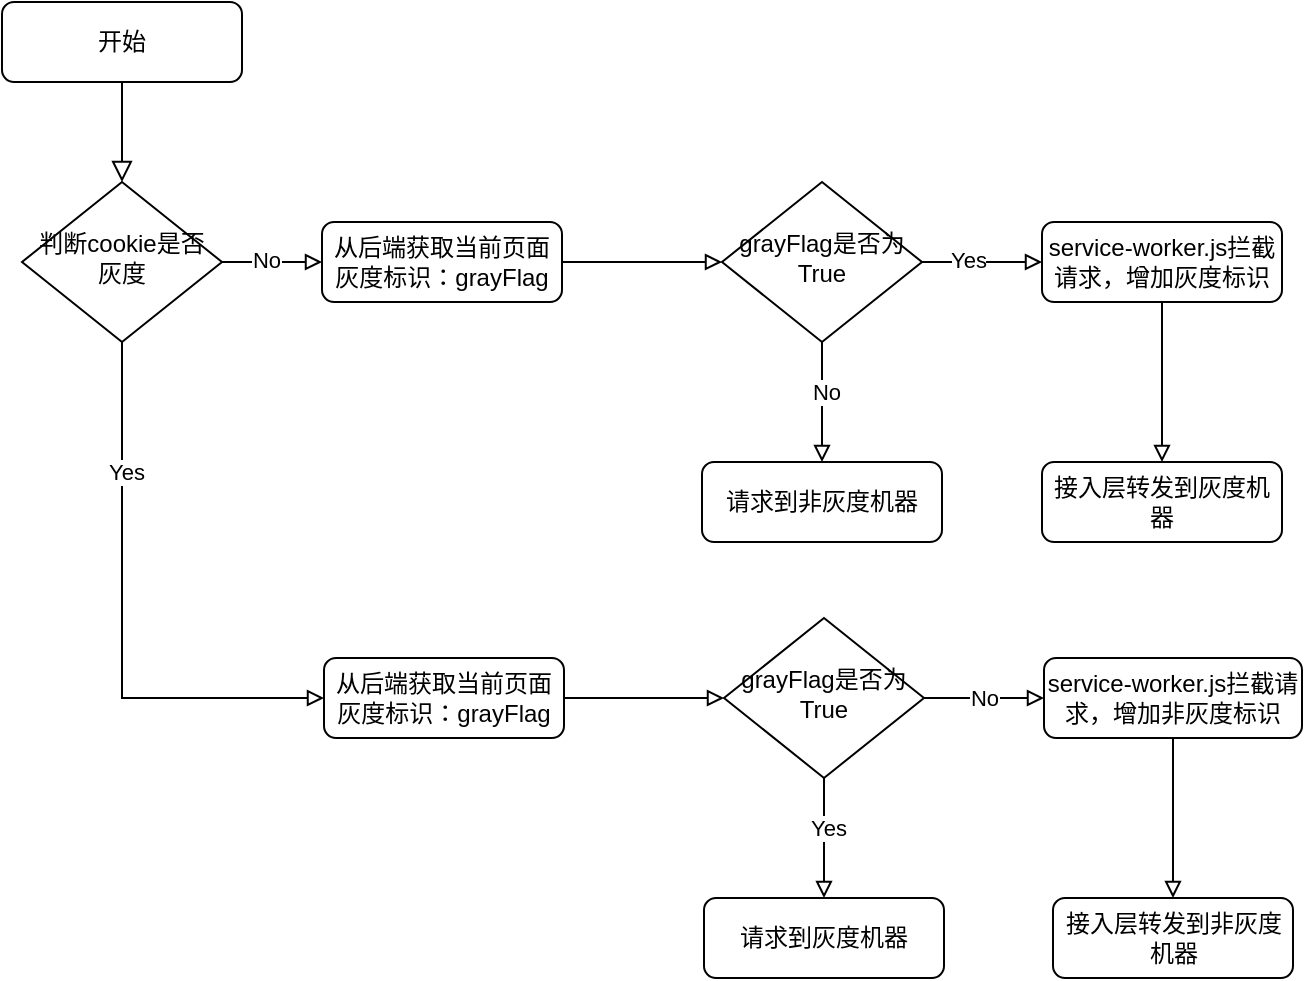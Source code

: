 <mxfile version="24.7.16">
  <diagram id="C5RBs43oDa-KdzZeNtuy" name="Page-1">
    <mxGraphModel dx="1420" dy="732" grid="1" gridSize="10" guides="1" tooltips="1" connect="1" arrows="1" fold="1" page="1" pageScale="1" pageWidth="827" pageHeight="1169" math="0" shadow="0">
      <root>
        <mxCell id="WIyWlLk6GJQsqaUBKTNV-0" />
        <mxCell id="WIyWlLk6GJQsqaUBKTNV-1" parent="WIyWlLk6GJQsqaUBKTNV-0" />
        <mxCell id="WIyWlLk6GJQsqaUBKTNV-2" value="" style="rounded=0;html=1;jettySize=auto;orthogonalLoop=1;fontSize=11;endArrow=block;endFill=0;endSize=8;strokeWidth=1;shadow=0;labelBackgroundColor=none;edgeStyle=orthogonalEdgeStyle;" parent="WIyWlLk6GJQsqaUBKTNV-1" source="WIyWlLk6GJQsqaUBKTNV-3" target="WIyWlLk6GJQsqaUBKTNV-6" edge="1">
          <mxGeometry relative="1" as="geometry" />
        </mxCell>
        <mxCell id="WIyWlLk6GJQsqaUBKTNV-3" value="开始" style="rounded=1;whiteSpace=wrap;html=1;fontSize=12;glass=0;strokeWidth=1;shadow=0;" parent="WIyWlLk6GJQsqaUBKTNV-1" vertex="1">
          <mxGeometry x="160" y="80" width="120" height="40" as="geometry" />
        </mxCell>
        <mxCell id="YTkZB2badwiFSA-khm-u-37" style="edgeStyle=orthogonalEdgeStyle;rounded=0;orthogonalLoop=1;jettySize=auto;html=1;exitX=0.5;exitY=1;exitDx=0;exitDy=0;entryX=0;entryY=0.5;entryDx=0;entryDy=0;endArrow=block;endFill=0;" edge="1" parent="WIyWlLk6GJQsqaUBKTNV-1" source="WIyWlLk6GJQsqaUBKTNV-6" target="YTkZB2badwiFSA-khm-u-27">
          <mxGeometry relative="1" as="geometry" />
        </mxCell>
        <mxCell id="YTkZB2badwiFSA-khm-u-38" value="Yes" style="edgeLabel;html=1;align=center;verticalAlign=middle;resizable=0;points=[];" vertex="1" connectable="0" parent="YTkZB2badwiFSA-khm-u-37">
          <mxGeometry x="-0.534" y="2" relative="1" as="geometry">
            <mxPoint as="offset" />
          </mxGeometry>
        </mxCell>
        <mxCell id="YTkZB2badwiFSA-khm-u-40" value="" style="edgeStyle=orthogonalEdgeStyle;rounded=0;orthogonalLoop=1;jettySize=auto;html=1;endArrow=block;endFill=0;" edge="1" parent="WIyWlLk6GJQsqaUBKTNV-1" source="WIyWlLk6GJQsqaUBKTNV-6" target="WIyWlLk6GJQsqaUBKTNV-7">
          <mxGeometry relative="1" as="geometry" />
        </mxCell>
        <mxCell id="YTkZB2badwiFSA-khm-u-41" value="No" style="edgeLabel;html=1;align=center;verticalAlign=middle;resizable=0;points=[];" vertex="1" connectable="0" parent="YTkZB2badwiFSA-khm-u-40">
          <mxGeometry x="-0.12" y="1" relative="1" as="geometry">
            <mxPoint as="offset" />
          </mxGeometry>
        </mxCell>
        <mxCell id="WIyWlLk6GJQsqaUBKTNV-6" value="判断cookie是否灰度" style="rhombus;whiteSpace=wrap;html=1;shadow=0;fontFamily=Helvetica;fontSize=12;align=center;strokeWidth=1;spacing=6;spacingTop=-4;" parent="WIyWlLk6GJQsqaUBKTNV-1" vertex="1">
          <mxGeometry x="170" y="170" width="100" height="80" as="geometry" />
        </mxCell>
        <mxCell id="YTkZB2badwiFSA-khm-u-5" value="" style="edgeStyle=orthogonalEdgeStyle;rounded=0;orthogonalLoop=1;jettySize=auto;html=1;endArrow=block;endFill=0;" edge="1" parent="WIyWlLk6GJQsqaUBKTNV-1" source="WIyWlLk6GJQsqaUBKTNV-7" target="YTkZB2badwiFSA-khm-u-4">
          <mxGeometry relative="1" as="geometry" />
        </mxCell>
        <mxCell id="WIyWlLk6GJQsqaUBKTNV-7" value="从后端获取当前页面灰度标识：grayFlag" style="rounded=1;whiteSpace=wrap;html=1;fontSize=12;glass=0;strokeWidth=1;shadow=0;" parent="WIyWlLk6GJQsqaUBKTNV-1" vertex="1">
          <mxGeometry x="320" y="190" width="120" height="40" as="geometry" />
        </mxCell>
        <mxCell id="YTkZB2badwiFSA-khm-u-7" value="" style="edgeStyle=orthogonalEdgeStyle;rounded=0;orthogonalLoop=1;jettySize=auto;html=1;endArrow=block;endFill=0;" edge="1" parent="WIyWlLk6GJQsqaUBKTNV-1" source="YTkZB2badwiFSA-khm-u-4" target="YTkZB2badwiFSA-khm-u-6">
          <mxGeometry relative="1" as="geometry" />
        </mxCell>
        <mxCell id="YTkZB2badwiFSA-khm-u-11" value="Yes" style="edgeLabel;html=1;align=center;verticalAlign=middle;resizable=0;points=[];" vertex="1" connectable="0" parent="YTkZB2badwiFSA-khm-u-7">
          <mxGeometry x="-0.233" y="1" relative="1" as="geometry">
            <mxPoint as="offset" />
          </mxGeometry>
        </mxCell>
        <mxCell id="YTkZB2badwiFSA-khm-u-13" value="" style="edgeStyle=orthogonalEdgeStyle;rounded=0;orthogonalLoop=1;jettySize=auto;html=1;endArrow=block;endFill=0;" edge="1" parent="WIyWlLk6GJQsqaUBKTNV-1" source="YTkZB2badwiFSA-khm-u-4" target="YTkZB2badwiFSA-khm-u-12">
          <mxGeometry relative="1" as="geometry" />
        </mxCell>
        <mxCell id="YTkZB2badwiFSA-khm-u-14" value="No" style="edgeLabel;html=1;align=center;verticalAlign=middle;resizable=0;points=[];" vertex="1" connectable="0" parent="YTkZB2badwiFSA-khm-u-13">
          <mxGeometry x="-0.167" y="2" relative="1" as="geometry">
            <mxPoint as="offset" />
          </mxGeometry>
        </mxCell>
        <mxCell id="YTkZB2badwiFSA-khm-u-4" value="grayFlag是否为True" style="rhombus;whiteSpace=wrap;html=1;shadow=0;fontFamily=Helvetica;fontSize=12;align=center;strokeWidth=1;spacing=6;spacingTop=-4;" vertex="1" parent="WIyWlLk6GJQsqaUBKTNV-1">
          <mxGeometry x="520" y="170" width="100" height="80" as="geometry" />
        </mxCell>
        <mxCell id="YTkZB2badwiFSA-khm-u-10" value="" style="edgeStyle=orthogonalEdgeStyle;rounded=0;orthogonalLoop=1;jettySize=auto;html=1;endArrow=block;endFill=0;" edge="1" parent="WIyWlLk6GJQsqaUBKTNV-1" source="YTkZB2badwiFSA-khm-u-6" target="YTkZB2badwiFSA-khm-u-8">
          <mxGeometry relative="1" as="geometry" />
        </mxCell>
        <mxCell id="YTkZB2badwiFSA-khm-u-6" value="service-worker.js拦截请求，增加灰度标识" style="rounded=1;whiteSpace=wrap;html=1;fontSize=12;glass=0;strokeWidth=1;shadow=0;" vertex="1" parent="WIyWlLk6GJQsqaUBKTNV-1">
          <mxGeometry x="680" y="190" width="120" height="40" as="geometry" />
        </mxCell>
        <mxCell id="YTkZB2badwiFSA-khm-u-8" value="接入层转发到灰度机器" style="rounded=1;whiteSpace=wrap;html=1;fontSize=12;glass=0;strokeWidth=1;shadow=0;" vertex="1" parent="WIyWlLk6GJQsqaUBKTNV-1">
          <mxGeometry x="680" y="310" width="120" height="40" as="geometry" />
        </mxCell>
        <mxCell id="YTkZB2badwiFSA-khm-u-12" value="请求到非灰度机器" style="rounded=1;whiteSpace=wrap;html=1;fontSize=12;glass=0;strokeWidth=1;shadow=0;" vertex="1" parent="WIyWlLk6GJQsqaUBKTNV-1">
          <mxGeometry x="510" y="310" width="120" height="40" as="geometry" />
        </mxCell>
        <mxCell id="YTkZB2badwiFSA-khm-u-26" value="" style="edgeStyle=orthogonalEdgeStyle;rounded=0;orthogonalLoop=1;jettySize=auto;html=1;endArrow=block;endFill=0;" edge="1" parent="WIyWlLk6GJQsqaUBKTNV-1" source="YTkZB2badwiFSA-khm-u-27" target="YTkZB2badwiFSA-khm-u-32">
          <mxGeometry relative="1" as="geometry" />
        </mxCell>
        <mxCell id="YTkZB2badwiFSA-khm-u-27" value="从后端获取当前页面灰度标识：grayFlag" style="rounded=1;whiteSpace=wrap;html=1;fontSize=12;glass=0;strokeWidth=1;shadow=0;" vertex="1" parent="WIyWlLk6GJQsqaUBKTNV-1">
          <mxGeometry x="321" y="408" width="120" height="40" as="geometry" />
        </mxCell>
        <mxCell id="YTkZB2badwiFSA-khm-u-28" value="No" style="edgeStyle=orthogonalEdgeStyle;rounded=0;orthogonalLoop=1;jettySize=auto;html=1;endArrow=block;endFill=0;" edge="1" parent="WIyWlLk6GJQsqaUBKTNV-1" source="YTkZB2badwiFSA-khm-u-32" target="YTkZB2badwiFSA-khm-u-34">
          <mxGeometry relative="1" as="geometry" />
        </mxCell>
        <mxCell id="YTkZB2badwiFSA-khm-u-30" value="" style="edgeStyle=orthogonalEdgeStyle;rounded=0;orthogonalLoop=1;jettySize=auto;html=1;endArrow=block;endFill=0;" edge="1" parent="WIyWlLk6GJQsqaUBKTNV-1" source="YTkZB2badwiFSA-khm-u-32" target="YTkZB2badwiFSA-khm-u-36">
          <mxGeometry relative="1" as="geometry" />
        </mxCell>
        <mxCell id="YTkZB2badwiFSA-khm-u-31" value="Yes" style="edgeLabel;html=1;align=center;verticalAlign=middle;resizable=0;points=[];" vertex="1" connectable="0" parent="YTkZB2badwiFSA-khm-u-30">
          <mxGeometry x="-0.167" y="2" relative="1" as="geometry">
            <mxPoint as="offset" />
          </mxGeometry>
        </mxCell>
        <mxCell id="YTkZB2badwiFSA-khm-u-32" value="grayFlag是否为True" style="rhombus;whiteSpace=wrap;html=1;shadow=0;fontFamily=Helvetica;fontSize=12;align=center;strokeWidth=1;spacing=6;spacingTop=-4;" vertex="1" parent="WIyWlLk6GJQsqaUBKTNV-1">
          <mxGeometry x="521" y="388" width="100" height="80" as="geometry" />
        </mxCell>
        <mxCell id="YTkZB2badwiFSA-khm-u-33" value="" style="edgeStyle=orthogonalEdgeStyle;rounded=0;orthogonalLoop=1;jettySize=auto;html=1;endArrow=block;endFill=0;" edge="1" parent="WIyWlLk6GJQsqaUBKTNV-1" source="YTkZB2badwiFSA-khm-u-34" target="YTkZB2badwiFSA-khm-u-35">
          <mxGeometry relative="1" as="geometry" />
        </mxCell>
        <mxCell id="YTkZB2badwiFSA-khm-u-34" value="service-worker.js拦截请求，增加非灰度标识" style="rounded=1;whiteSpace=wrap;html=1;fontSize=12;glass=0;strokeWidth=1;shadow=0;" vertex="1" parent="WIyWlLk6GJQsqaUBKTNV-1">
          <mxGeometry x="681" y="408" width="129" height="40" as="geometry" />
        </mxCell>
        <mxCell id="YTkZB2badwiFSA-khm-u-35" value="接入层转发到非灰度机器" style="rounded=1;whiteSpace=wrap;html=1;fontSize=12;glass=0;strokeWidth=1;shadow=0;" vertex="1" parent="WIyWlLk6GJQsqaUBKTNV-1">
          <mxGeometry x="685.5" y="528" width="120" height="40" as="geometry" />
        </mxCell>
        <mxCell id="YTkZB2badwiFSA-khm-u-36" value="请求到灰度机器" style="rounded=1;whiteSpace=wrap;html=1;fontSize=12;glass=0;strokeWidth=1;shadow=0;" vertex="1" parent="WIyWlLk6GJQsqaUBKTNV-1">
          <mxGeometry x="511" y="528" width="120" height="40" as="geometry" />
        </mxCell>
      </root>
    </mxGraphModel>
  </diagram>
</mxfile>
